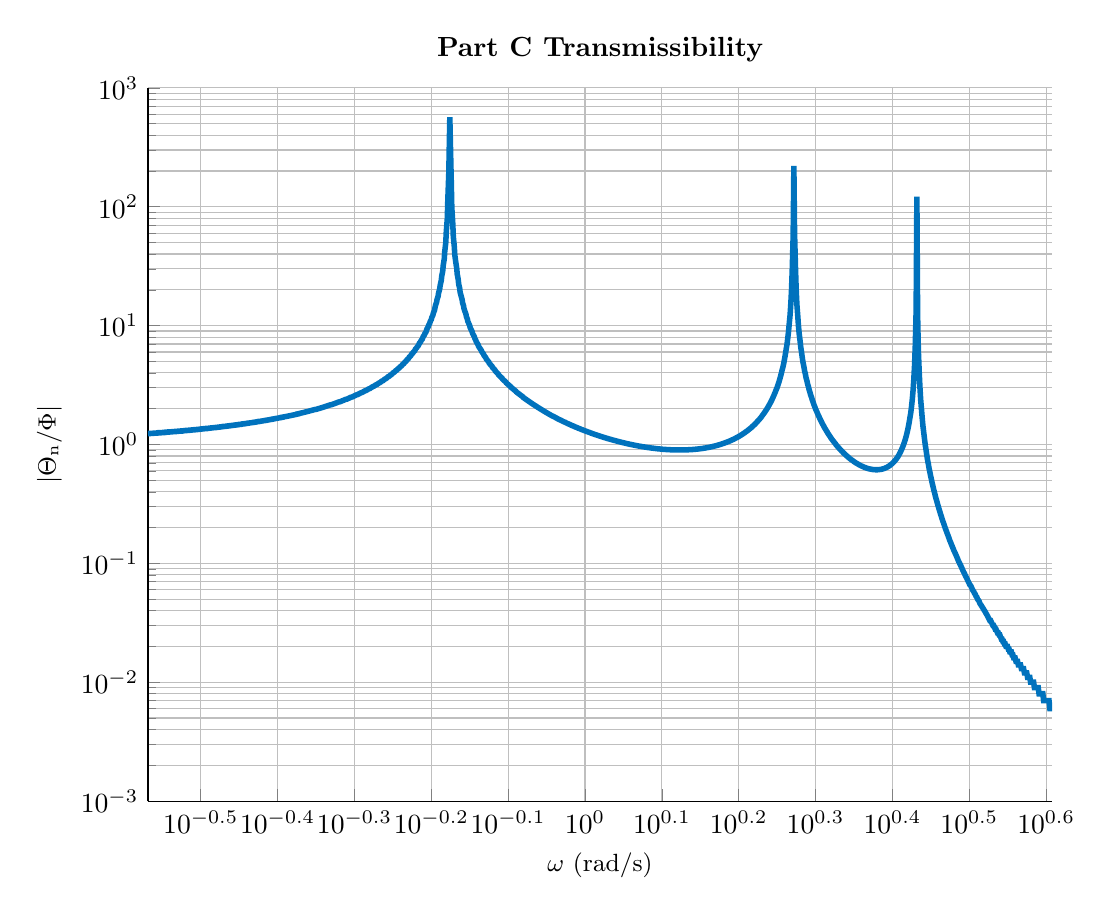 % This file was created by matlab2tikz.
%
\definecolor{mycolor1}{rgb}{0.0,0.447,0.741}%
%
\begin{tikzpicture}

\begin{axis}[%
width=4.521in,
height=3.566in,
at={(0.758in,0.481in)},
scale only axis,
xmode=log,
xmin=0.27,
xmax=4.054,
xminorticks=true,
xlabel style={font=\color{white!15!black}},
xlabel={$\omega\text{ (rad/s)}$},
ymode=log,
ymin=0.001,
ymax=1000,
yminorticks=true,
ylabel style={font=\color{white!15!black}},
ylabel={$\text{$|$}\Theta{}_\text{n}\text{/}\Phi\text{$|$}$},
axis background/.style={fill=white},
title style={font=\bfseries},
title={Part C Transmissibility},
axis x line*=bottom,
axis y line*=left,
xmajorgrids,
xminorgrids,
ymajorgrids,
yminorgrids,
ylabel style={font=\small},
xlabel style={font=\small}
]
\addplot [color=mycolor1, line width=2.0pt, forget plot]
  table[row sep=crcr]{%
0.27	1.235\\
0.271	1.236\\
0.272	1.237\\
0.272	1.239\\
0.273	1.24\\
0.273	1.241\\
0.274	1.243\\
0.275	1.244\\
0.275	1.245\\
0.276	1.247\\
0.277	1.248\\
0.277	1.249\\
0.278	1.251\\
0.279	1.252\\
0.279	1.254\\
0.28	1.255\\
0.28	1.257\\
0.281	1.258\\
0.282	1.259\\
0.282	1.261\\
0.283	1.262\\
0.284	1.264\\
0.284	1.265\\
0.285	1.267\\
0.286	1.268\\
0.286	1.27\\
0.287	1.271\\
0.288	1.273\\
0.288	1.275\\
0.289	1.276\\
0.29	1.278\\
0.29	1.279\\
0.291	1.281\\
0.292	1.282\\
0.292	1.284\\
0.293	1.286\\
0.294	1.287\\
0.294	1.289\\
0.295	1.291\\
0.296	1.292\\
0.296	1.294\\
0.297	1.296\\
0.298	1.297\\
0.298	1.299\\
0.299	1.301\\
0.3	1.303\\
0.3	1.304\\
0.301	1.306\\
0.302	1.308\\
0.303	1.31\\
0.303	1.312\\
0.304	1.313\\
0.305	1.315\\
0.305	1.317\\
0.306	1.319\\
0.307	1.321\\
0.307	1.323\\
0.308	1.325\\
0.309	1.326\\
0.31	1.328\\
0.31	1.33\\
0.311	1.332\\
0.312	1.334\\
0.312	1.336\\
0.313	1.338\\
0.314	1.34\\
0.315	1.342\\
0.315	1.344\\
0.316	1.346\\
0.317	1.348\\
0.318	1.351\\
0.318	1.353\\
0.319	1.355\\
0.32	1.357\\
0.321	1.359\\
0.321	1.361\\
0.322	1.363\\
0.323	1.366\\
0.323	1.368\\
0.324	1.37\\
0.325	1.372\\
0.326	1.375\\
0.326	1.377\\
0.327	1.379\\
0.328	1.382\\
0.329	1.384\\
0.329	1.386\\
0.33	1.389\\
0.331	1.391\\
0.332	1.393\\
0.333	1.396\\
0.333	1.398\\
0.334	1.401\\
0.335	1.403\\
0.336	1.406\\
0.336	1.408\\
0.337	1.411\\
0.338	1.413\\
0.339	1.416\\
0.339	1.419\\
0.34	1.421\\
0.341	1.424\\
0.342	1.426\\
0.343	1.429\\
0.343	1.432\\
0.344	1.435\\
0.345	1.437\\
0.346	1.44\\
0.347	1.443\\
0.347	1.446\\
0.348	1.449\\
0.349	1.451\\
0.35	1.454\\
0.351	1.457\\
0.351	1.46\\
0.352	1.463\\
0.353	1.466\\
0.354	1.469\\
0.355	1.472\\
0.355	1.475\\
0.356	1.478\\
0.357	1.481\\
0.358	1.485\\
0.359	1.488\\
0.36	1.491\\
0.36	1.494\\
0.361	1.497\\
0.362	1.501\\
0.363	1.504\\
0.364	1.507\\
0.365	1.511\\
0.365	1.514\\
0.366	1.517\\
0.367	1.521\\
0.368	1.524\\
0.369	1.528\\
0.37	1.531\\
0.371	1.535\\
0.371	1.538\\
0.372	1.542\\
0.373	1.546\\
0.374	1.549\\
0.375	1.553\\
0.376	1.557\\
0.377	1.561\\
0.377	1.565\\
0.378	1.568\\
0.379	1.572\\
0.38	1.576\\
0.381	1.58\\
0.382	1.584\\
0.383	1.588\\
0.384	1.592\\
0.384	1.596\\
0.385	1.601\\
0.386	1.605\\
0.387	1.609\\
0.388	1.613\\
0.389	1.618\\
0.39	1.622\\
0.391	1.626\\
0.392	1.631\\
0.392	1.635\\
0.393	1.64\\
0.394	1.644\\
0.395	1.649\\
0.396	1.654\\
0.397	1.658\\
0.398	1.663\\
0.399	1.668\\
0.4	1.673\\
0.401	1.678\\
0.402	1.683\\
0.403	1.688\\
0.403	1.693\\
0.404	1.698\\
0.405	1.703\\
0.406	1.708\\
0.407	1.713\\
0.408	1.718\\
0.409	1.724\\
0.41	1.729\\
0.411	1.735\\
0.412	1.74\\
0.413	1.746\\
0.414	1.751\\
0.415	1.757\\
0.416	1.763\\
0.417	1.769\\
0.418	1.775\\
0.419	1.78\\
0.42	1.786\\
0.421	1.793\\
0.422	1.799\\
0.423	1.805\\
0.423	1.811\\
0.424	1.817\\
0.425	1.824\\
0.426	1.83\\
0.427	1.837\\
0.428	1.843\\
0.429	1.85\\
0.43	1.857\\
0.431	1.864\\
0.432	1.871\\
0.433	1.878\\
0.434	1.885\\
0.435	1.892\\
0.436	1.899\\
0.437	1.906\\
0.438	1.914\\
0.439	1.921\\
0.44	1.929\\
0.441	1.937\\
0.442	1.944\\
0.443	1.952\\
0.444	1.96\\
0.445	1.968\\
0.447	1.976\\
0.448	1.985\\
0.449	1.993\\
0.45	2.001\\
0.451	2.01\\
0.452	2.019\\
0.453	2.027\\
0.454	2.036\\
0.455	2.045\\
0.456	2.054\\
0.457	2.064\\
0.458	2.073\\
0.459	2.082\\
0.46	2.092\\
0.461	2.102\\
0.462	2.112\\
0.463	2.122\\
0.464	2.132\\
0.465	2.142\\
0.466	2.152\\
0.468	2.163\\
0.469	2.174\\
0.47	2.184\\
0.471	2.195\\
0.472	2.206\\
0.473	2.218\\
0.474	2.229\\
0.475	2.241\\
0.476	2.252\\
0.477	2.264\\
0.478	2.276\\
0.48	2.289\\
0.481	2.301\\
0.482	2.314\\
0.483	2.327\\
0.484	2.34\\
0.485	2.353\\
0.486	2.366\\
0.487	2.38\\
0.488	2.394\\
0.49	2.408\\
0.491	2.422\\
0.492	2.436\\
0.493	2.451\\
0.494	2.466\\
0.495	2.481\\
0.496	2.497\\
0.498	2.512\\
0.499	2.528\\
0.5	2.545\\
0.501	2.561\\
0.502	2.578\\
0.503	2.595\\
0.504	2.612\\
0.506	2.63\\
0.507	2.648\\
0.508	2.666\\
0.509	2.684\\
0.51	2.703\\
0.511	2.722\\
0.513	2.742\\
0.514	2.762\\
0.515	2.782\\
0.516	2.803\\
0.517	2.824\\
0.519	2.845\\
0.52	2.867\\
0.521	2.889\\
0.522	2.912\\
0.523	2.935\\
0.525	2.959\\
0.526	2.983\\
0.527	3.007\\
0.528	3.032\\
0.529	3.058\\
0.531	3.084\\
0.532	3.11\\
0.533	3.137\\
0.534	3.165\\
0.536	3.193\\
0.537	3.222\\
0.538	3.252\\
0.539	3.282\\
0.541	3.313\\
0.542	3.344\\
0.543	3.377\\
0.544	3.41\\
0.546	3.443\\
0.547	3.478\\
0.548	3.513\\
0.549	3.55\\
0.551	3.587\\
0.552	3.625\\
0.553	3.664\\
0.554	3.704\\
0.556	3.745\\
0.557	3.787\\
0.558	3.83\\
0.56	3.874\\
0.561	3.92\\
0.562	3.967\\
0.563	4.015\\
0.565	4.064\\
0.566	4.115\\
0.567	4.167\\
0.569	4.221\\
0.57	4.276\\
0.571	4.333\\
0.573	4.392\\
0.574	4.453\\
0.575	4.515\\
0.577	4.58\\
0.578	4.646\\
0.579	4.715\\
0.581	4.786\\
0.582	4.859\\
0.583	4.935\\
0.585	5.014\\
0.586	5.096\\
0.587	5.18\\
0.589	5.268\\
0.59	5.358\\
0.591	5.453\\
0.593	5.551\\
0.594	5.653\\
0.595	5.759\\
0.597	5.87\\
0.598	5.985\\
0.6	6.105\\
0.601	6.231\\
0.602	6.362\\
0.604	6.499\\
0.605	6.643\\
0.607	6.794\\
0.608	6.952\\
0.609	7.119\\
0.611	7.294\\
0.612	7.479\\
0.614	7.673\\
0.615	7.879\\
0.616	8.097\\
0.618	8.328\\
0.619	8.573\\
0.621	8.834\\
0.622	9.112\\
0.623	9.41\\
0.625	9.728\\
0.626	10.069\\
0.628	10.437\\
0.629	10.833\\
0.631	11.262\\
0.632	11.728\\
0.634	12.236\\
0.635	12.791\\
0.637	13.401\\
0.638	14.074\\
0.639	14.821\\
0.641	15.654\\
0.642	16.588\\
0.644	17.644\\
0.645	18.848\\
0.647	20.232\\
0.648	21.84\\
0.65	23.732\\
0.651	25.988\\
0.653	28.728\\
0.654	32.122\\
0.656	36.44\\
0.657	42.114\\
0.659	49.902\\
0.66	61.253\\
0.662	79.322\\
0.663	112.499\\
0.665	192.462\\
0.667	567.127\\
0.668	363.286\\
0.67	156.888\\
0.671	98.779\\
0.673	71.91\\
0.674	56.474\\
0.676	46.464\\
0.677	39.45\\
0.679	34.262\\
0.681	30.27\\
0.682	27.104\\
0.684	24.531\\
0.685	22.399\\
0.687	20.604\\
0.688	19.072\\
0.69	17.748\\
0.692	16.594\\
0.693	15.578\\
0.695	14.678\\
0.696	13.874\\
0.698	13.151\\
0.7	12.499\\
0.701	11.907\\
0.703	11.367\\
0.704	10.873\\
0.706	10.42\\
0.708	10.001\\
0.709	9.614\\
0.711	9.255\\
0.713	8.921\\
0.714	8.61\\
0.716	8.319\\
0.718	8.046\\
0.719	7.791\\
0.721	7.55\\
0.722	7.323\\
0.724	7.11\\
0.726	6.907\\
0.727	6.716\\
0.729	6.534\\
0.731	6.362\\
0.733	6.198\\
0.734	6.043\\
0.736	5.894\\
0.738	5.752\\
0.739	5.617\\
0.741	5.488\\
0.743	5.364\\
0.744	5.245\\
0.746	5.132\\
0.748	5.023\\
0.75	4.918\\
0.751	4.817\\
0.753	4.721\\
0.755	4.628\\
0.757	4.538\\
0.758	4.451\\
0.76	4.368\\
0.762	4.288\\
0.764	4.21\\
0.765	4.135\\
0.767	4.062\\
0.769	3.992\\
0.771	3.924\\
0.772	3.859\\
0.774	3.795\\
0.776	3.733\\
0.778	3.673\\
0.78	3.615\\
0.781	3.559\\
0.783	3.504\\
0.785	3.451\\
0.787	3.4\\
0.789	3.349\\
0.79	3.301\\
0.792	3.253\\
0.794	3.207\\
0.796	3.162\\
0.798	3.118\\
0.8	3.076\\
0.801	3.034\\
0.803	2.994\\
0.805	2.954\\
0.807	2.916\\
0.809	2.878\\
0.811	2.842\\
0.813	2.806\\
0.814	2.771\\
0.816	2.737\\
0.818	2.703\\
0.82	2.671\\
0.822	2.639\\
0.824	2.608\\
0.826	2.578\\
0.828	2.548\\
0.83	2.519\\
0.831	2.49\\
0.833	2.462\\
0.835	2.435\\
0.837	2.408\\
0.839	2.382\\
0.841	2.357\\
0.843	2.332\\
0.845	2.307\\
0.847	2.283\\
0.849	2.259\\
0.851	2.236\\
0.853	2.214\\
0.855	2.191\\
0.857	2.169\\
0.859	2.148\\
0.861	2.127\\
0.863	2.107\\
0.865	2.086\\
0.867	2.066\\
0.869	2.047\\
0.871	2.028\\
0.873	2.009\\
0.875	1.991\\
0.877	1.973\\
0.879	1.955\\
0.881	1.937\\
0.883	1.92\\
0.885	1.903\\
0.887	1.887\\
0.889	1.87\\
0.891	1.854\\
0.893	1.839\\
0.895	1.823\\
0.897	1.808\\
0.899	1.793\\
0.901	1.778\\
0.903	1.764\\
0.905	1.749\\
0.907	1.735\\
0.91	1.722\\
0.912	1.708\\
0.914	1.695\\
0.916	1.682\\
0.918	1.669\\
0.92	1.656\\
0.922	1.643\\
0.924	1.631\\
0.926	1.619\\
0.929	1.607\\
0.931	1.595\\
0.933	1.583\\
0.935	1.572\\
0.937	1.561\\
0.939	1.55\\
0.942	1.539\\
0.944	1.528\\
0.946	1.517\\
0.948	1.507\\
0.95	1.497\\
0.952	1.487\\
0.955	1.477\\
0.957	1.467\\
0.959	1.457\\
0.961	1.447\\
0.963	1.438\\
0.966	1.429\\
0.968	1.42\\
0.97	1.411\\
0.972	1.402\\
0.975	1.393\\
0.977	1.384\\
0.979	1.376\\
0.981	1.367\\
0.984	1.359\\
0.986	1.351\\
0.988	1.343\\
0.99	1.335\\
0.993	1.327\\
0.995	1.319\\
0.997	1.312\\
1.0	1.304\\
1.002	1.297\\
1.004	1.289\\
1.007	1.282\\
1.009	1.275\\
1.011	1.268\\
1.014	1.261\\
1.016	1.254\\
1.018	1.247\\
1.021	1.241\\
1.023	1.234\\
1.025	1.228\\
1.028	1.221\\
1.03	1.215\\
1.032	1.209\\
1.035	1.203\\
1.037	1.197\\
1.04	1.191\\
1.042	1.185\\
1.044	1.179\\
1.047	1.173\\
1.049	1.168\\
1.052	1.162\\
1.054	1.157\\
1.056	1.151\\
1.059	1.146\\
1.061	1.141\\
1.064	1.135\\
1.066	1.13\\
1.069	1.125\\
1.071	1.12\\
1.074	1.115\\
1.076	1.111\\
1.079	1.106\\
1.081	1.101\\
1.084	1.096\\
1.086	1.092\\
1.089	1.087\\
1.091	1.083\\
1.094	1.079\\
1.096	1.074\\
1.099	1.07\\
1.101	1.066\\
1.104	1.062\\
1.106	1.058\\
1.109	1.054\\
1.111	1.05\\
1.114	1.046\\
1.116	1.042\\
1.119	1.038\\
1.122	1.034\\
1.124	1.031\\
1.127	1.027\\
1.129	1.023\\
1.132	1.02\\
1.135	1.016\\
1.137	1.013\\
1.14	1.01\\
1.142	1.006\\
1.145	1.003\\
1.148	1.0\\
1.15	0.997\\
1.153	0.994\\
1.156	0.991\\
1.158	0.988\\
1.161	0.985\\
1.164	0.982\\
1.166	0.979\\
1.169	0.976\\
1.172	0.974\\
1.174	0.971\\
1.177	0.968\\
1.18	0.966\\
1.183	0.963\\
1.185	0.961\\
1.188	0.958\\
1.191	0.956\\
1.194	0.954\\
1.196	0.951\\
1.199	0.949\\
1.202	0.947\\
1.205	0.945\\
1.207	0.943\\
1.21	0.941\\
1.213	0.939\\
1.216	0.937\\
1.219	0.935\\
1.221	0.933\\
1.224	0.931\\
1.227	0.93\\
1.23	0.928\\
1.233	0.926\\
1.235	0.925\\
1.238	0.923\\
1.241	0.921\\
1.244	0.92\\
1.247	0.919\\
1.25	0.917\\
1.253	0.916\\
1.256	0.915\\
1.258	0.913\\
1.261	0.912\\
1.264	0.911\\
1.267	0.91\\
1.27	0.909\\
1.273	0.908\\
1.276	0.907\\
1.279	0.906\\
1.282	0.905\\
1.285	0.905\\
1.288	0.904\\
1.291	0.903\\
1.294	0.902\\
1.297	0.902\\
1.3	0.901\\
1.303	0.901\\
1.306	0.9\\
1.309	0.9\\
1.312	0.9\\
1.315	0.899\\
1.318	0.899\\
1.321	0.899\\
1.324	0.899\\
1.327	0.899\\
1.33	0.899\\
1.333	0.899\\
1.336	0.899\\
1.339	0.899\\
1.342	0.9\\
1.345	0.9\\
1.348	0.9\\
1.352	0.901\\
1.355	0.901\\
1.358	0.902\\
1.361	0.902\\
1.364	0.903\\
1.367	0.904\\
1.37	0.904\\
1.374	0.905\\
1.377	0.906\\
1.38	0.907\\
1.383	0.908\\
1.386	0.909\\
1.389	0.91\\
1.393	0.912\\
1.396	0.913\\
1.399	0.914\\
1.402	0.916\\
1.406	0.917\\
1.409	0.919\\
1.412	0.921\\
1.415	0.923\\
1.419	0.924\\
1.422	0.926\\
1.425	0.928\\
1.428	0.931\\
1.432	0.933\\
1.435	0.935\\
1.438	0.938\\
1.442	0.94\\
1.445	0.943\\
1.448	0.945\\
1.452	0.948\\
1.455	0.951\\
1.458	0.954\\
1.462	0.957\\
1.465	0.96\\
1.468	0.964\\
1.472	0.967\\
1.475	0.971\\
1.479	0.975\\
1.482	0.978\\
1.485	0.982\\
1.489	0.986\\
1.492	0.991\\
1.496	0.995\\
1.499	1.0\\
1.503	1.004\\
1.506	1.009\\
1.509	1.014\\
1.513	1.019\\
1.516	1.024\\
1.52	1.03\\
1.523	1.036\\
1.527	1.041\\
1.53	1.047\\
1.534	1.054\\
1.538	1.06\\
1.541	1.067\\
1.545	1.073\\
1.548	1.08\\
1.552	1.088\\
1.555	1.095\\
1.559	1.103\\
1.563	1.111\\
1.566	1.119\\
1.57	1.128\\
1.573	1.137\\
1.577	1.146\\
1.581	1.155\\
1.584	1.165\\
1.588	1.175\\
1.592	1.186\\
1.595	1.196\\
1.599	1.208\\
1.603	1.219\\
1.606	1.231\\
1.61	1.244\\
1.614	1.256\\
1.617	1.27\\
1.621	1.284\\
1.625	1.298\\
1.629	1.313\\
1.632	1.328\\
1.636	1.344\\
1.64	1.361\\
1.644	1.378\\
1.648	1.396\\
1.651	1.415\\
1.655	1.435\\
1.659	1.455\\
1.663	1.476\\
1.667	1.499\\
1.67	1.522\\
1.674	1.546\\
1.678	1.571\\
1.682	1.598\\
1.686	1.626\\
1.69	1.655\\
1.694	1.685\\
1.698	1.717\\
1.701	1.751\\
1.705	1.786\\
1.709	1.824\\
1.713	1.863\\
1.717	1.905\\
1.721	1.949\\
1.725	1.995\\
1.729	2.045\\
1.733	2.097\\
1.737	2.153\\
1.741	2.213\\
1.745	2.277\\
1.749	2.345\\
1.753	2.418\\
1.757	2.497\\
1.761	2.582\\
1.765	2.674\\
1.769	2.773\\
1.773	2.882\\
1.778	3.0\\
1.782	3.13\\
1.786	3.273\\
1.79	3.431\\
1.794	3.607\\
1.798	3.804\\
1.802	4.026\\
1.806	4.277\\
1.811	4.564\\
1.815	4.895\\
1.819	5.282\\
1.823	5.74\\
1.827	6.288\\
1.832	6.959\\
1.836	7.797\\
1.84	8.873\\
1.844	10.307\\
1.849	12.31\\
1.853	15.305\\
1.857	20.263\\
1.861	30.03\\
1.866	57.713\\
1.87	220.104\\
1.874	59.651\\
1.879	30.259\\
1.883	20.142\\
1.887	15.059\\
1.892	12.007\\
1.896	9.972\\
1.9	8.519\\
1.905	7.43\\
1.909	6.584\\
1.914	5.907\\
1.918	5.354\\
1.922	4.893\\
1.927	4.503\\
1.931	4.17\\
1.936	3.881\\
1.94	3.628\\
1.945	3.406\\
1.949	3.208\\
1.954	3.031\\
1.958	2.872\\
1.963	2.729\\
1.967	2.599\\
1.972	2.48\\
1.976	2.371\\
1.981	2.271\\
1.985	2.179\\
1.99	2.094\\
1.994	2.015\\
1.999	1.941\\
2.004	1.873\\
2.008	1.809\\
2.013	1.749\\
2.018	1.693\\
2.022	1.641\\
2.027	1.591\\
2.032	1.544\\
2.036	1.5\\
2.041	1.459\\
2.046	1.419\\
2.05	1.382\\
2.055	1.347\\
2.06	1.313\\
2.065	1.281\\
2.069	1.251\\
2.074	1.222\\
2.079	1.194\\
2.084	1.168\\
2.088	1.143\\
2.093	1.118\\
2.098	1.095\\
2.103	1.073\\
2.108	1.052\\
2.113	1.032\\
2.118	1.013\\
2.122	0.994\\
2.127	0.976\\
2.132	0.959\\
2.137	0.943\\
2.142	0.927\\
2.147	0.912\\
2.152	0.897\\
2.157	0.883\\
2.162	0.87\\
2.167	0.857\\
2.172	0.844\\
2.177	0.832\\
2.182	0.821\\
2.187	0.81\\
2.192	0.799\\
2.197	0.789\\
2.202	0.779\\
2.207	0.769\\
2.212	0.76\\
2.217	0.751\\
2.222	0.743\\
2.228	0.735\\
2.233	0.727\\
2.238	0.719\\
2.243	0.712\\
2.248	0.705\\
2.253	0.698\\
2.259	0.692\\
2.264	0.686\\
2.269	0.68\\
2.274	0.674\\
2.279	0.669\\
2.285	0.664\\
2.29	0.659\\
2.295	0.655\\
2.301	0.65\\
2.306	0.646\\
2.311	0.642\\
2.316	0.639\\
2.322	0.635\\
2.327	0.632\\
2.333	0.629\\
2.338	0.626\\
2.343	0.624\\
2.349	0.622\\
2.354	0.62\\
2.36	0.618\\
2.365	0.617\\
2.37	0.615\\
2.376	0.614\\
2.381	0.614\\
2.387	0.613\\
2.392	0.613\\
2.398	0.613\\
2.403	0.613\\
2.409	0.614\\
2.415	0.615\\
2.42	0.616\\
2.426	0.617\\
2.431	0.619\\
2.437	0.621\\
2.442	0.624\\
2.448	0.627\\
2.454	0.63\\
2.459	0.634\\
2.465	0.638\\
2.471	0.643\\
2.476	0.648\\
2.482	0.654\\
2.488	0.66\\
2.494	0.667\\
2.499	0.675\\
2.505	0.683\\
2.511	0.692\\
2.517	0.702\\
2.522	0.713\\
2.528	0.725\\
2.534	0.738\\
2.54	0.752\\
2.546	0.768\\
2.552	0.785\\
2.558	0.804\\
2.563	0.824\\
2.569	0.847\\
2.575	0.873\\
2.581	0.901\\
2.587	0.933\\
2.593	0.968\\
2.599	1.008\\
2.605	1.054\\
2.611	1.105\\
2.617	1.165\\
2.623	1.234\\
2.629	1.315\\
2.635	1.412\\
2.641	1.528\\
2.647	1.67\\
2.654	1.849\\
2.66	2.08\\
2.666	2.389\\
2.672	2.823\\
2.678	3.476\\
2.684	4.569\\
2.69	6.767\\
2.697	13.436\\
2.703	121.328\\
2.709	12.369\\
2.715	6.187\\
2.722	4.079\\
2.728	3.018\\
2.734	2.38\\
2.741	1.954\\
2.747	1.65\\
2.753	1.421\\
2.76	1.244\\
2.766	1.103\\
2.772	0.987\\
2.779	0.891\\
2.785	0.81\\
2.791	0.74\\
2.798	0.681\\
2.804	0.628\\
2.811	0.582\\
2.817	0.542\\
2.824	0.505\\
2.83	0.473\\
2.837	0.443\\
2.843	0.417\\
2.85	0.393\\
2.856	0.371\\
2.863	0.35\\
2.87	0.332\\
2.876	0.315\\
2.883	0.299\\
2.89	0.284\\
2.896	0.271\\
2.903	0.258\\
2.91	0.246\\
2.916	0.235\\
2.923	0.225\\
2.93	0.215\\
2.937	0.206\\
2.943	0.198\\
2.95	0.19\\
2.957	0.182\\
2.964	0.175\\
2.971	0.168\\
2.977	0.162\\
2.984	0.155\\
2.991	0.15\\
2.998	0.144\\
3.005	0.139\\
3.012	0.134\\
3.019	0.129\\
3.026	0.125\\
3.033	0.121\\
3.04	0.117\\
3.047	0.113\\
3.054	0.109\\
3.061	0.105\\
3.068	0.102\\
3.075	0.099\\
3.082	0.096\\
3.089	0.093\\
3.096	0.09\\
3.103	0.087\\
3.111	0.084\\
3.118	0.082\\
3.125	0.079\\
3.132	0.077\\
3.139	0.075\\
3.147	0.072\\
3.154	0.07\\
3.161	0.068\\
3.168	0.066\\
3.176	0.065\\
3.183	0.063\\
3.19	0.061\\
3.198	0.059\\
3.205	0.058\\
3.212	0.056\\
3.22	0.055\\
3.227	0.053\\
3.235	0.052\\
3.242	0.05\\
3.25	0.049\\
3.257	0.048\\
3.265	0.046\\
3.272	0.045\\
3.28	0.044\\
3.287	0.043\\
3.295	0.042\\
3.302	0.041\\
3.31	0.04\\
3.318	0.039\\
3.325	0.038\\
3.333	0.037\\
3.341	0.036\\
3.348	0.035\\
3.356	0.034\\
3.364	0.033\\
3.372	0.033\\
3.379	0.032\\
3.387	0.031\\
3.395	0.03\\
3.403	0.03\\
3.411	0.029\\
3.418	0.028\\
3.426	0.028\\
3.434	0.027\\
3.442	0.026\\
3.45	0.026\\
3.458	0.025\\
3.466	0.025\\
3.474	0.024\\
3.482	0.023\\
3.49	0.023\\
3.498	0.022\\
3.506	0.022\\
3.514	0.021\\
3.522	0.021\\
3.53	0.02\\
3.539	0.02\\
3.547	0.02\\
3.555	0.019\\
3.563	0.019\\
3.571	0.018\\
3.58	0.018\\
3.588	0.018\\
3.596	0.017\\
3.604	0.017\\
3.613	0.016\\
3.621	0.016\\
3.629	0.016\\
3.638	0.015\\
3.646	0.015\\
3.655	0.015\\
3.663	0.014\\
3.671	0.014\\
3.68	0.014\\
3.688	0.014\\
3.697	0.013\\
3.705	0.013\\
3.714	0.013\\
3.722	0.013\\
3.731	0.012\\
3.74	0.012\\
3.748	0.012\\
3.757	0.012\\
3.766	0.011\\
3.774	0.011\\
3.783	0.011\\
3.792	0.011\\
3.8	0.01\\
3.809	0.01\\
3.818	0.01\\
3.827	0.01\\
3.836	0.01\\
3.844	0.009\\
3.853	0.009\\
3.862	0.009\\
3.871	0.009\\
3.88	0.009\\
3.889	0.009\\
3.898	0.008\\
3.907	0.008\\
3.916	0.008\\
3.925	0.008\\
3.934	0.008\\
3.943	0.008\\
3.952	0.007\\
3.961	0.007\\
3.97	0.007\\
3.98	0.007\\
3.989	0.007\\
3.998	0.007\\
4.007	0.007\\
4.016	0.007\\
4.026	0.006\\
4.035	0.006\\
4.044	0.006\\
4.054	0.006\\
};
\end{axis}
\end{tikzpicture}%